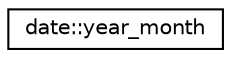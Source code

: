 digraph "Graphical Class Hierarchy"
{
 // LATEX_PDF_SIZE
  edge [fontname="Helvetica",fontsize="10",labelfontname="Helvetica",labelfontsize="10"];
  node [fontname="Helvetica",fontsize="10",shape=record];
  rankdir="LR";
  Node0 [label="date::year_month",height=0.2,width=0.4,color="black", fillcolor="white", style="filled",URL="$classdate_1_1year__month.html",tooltip=" "];
}
